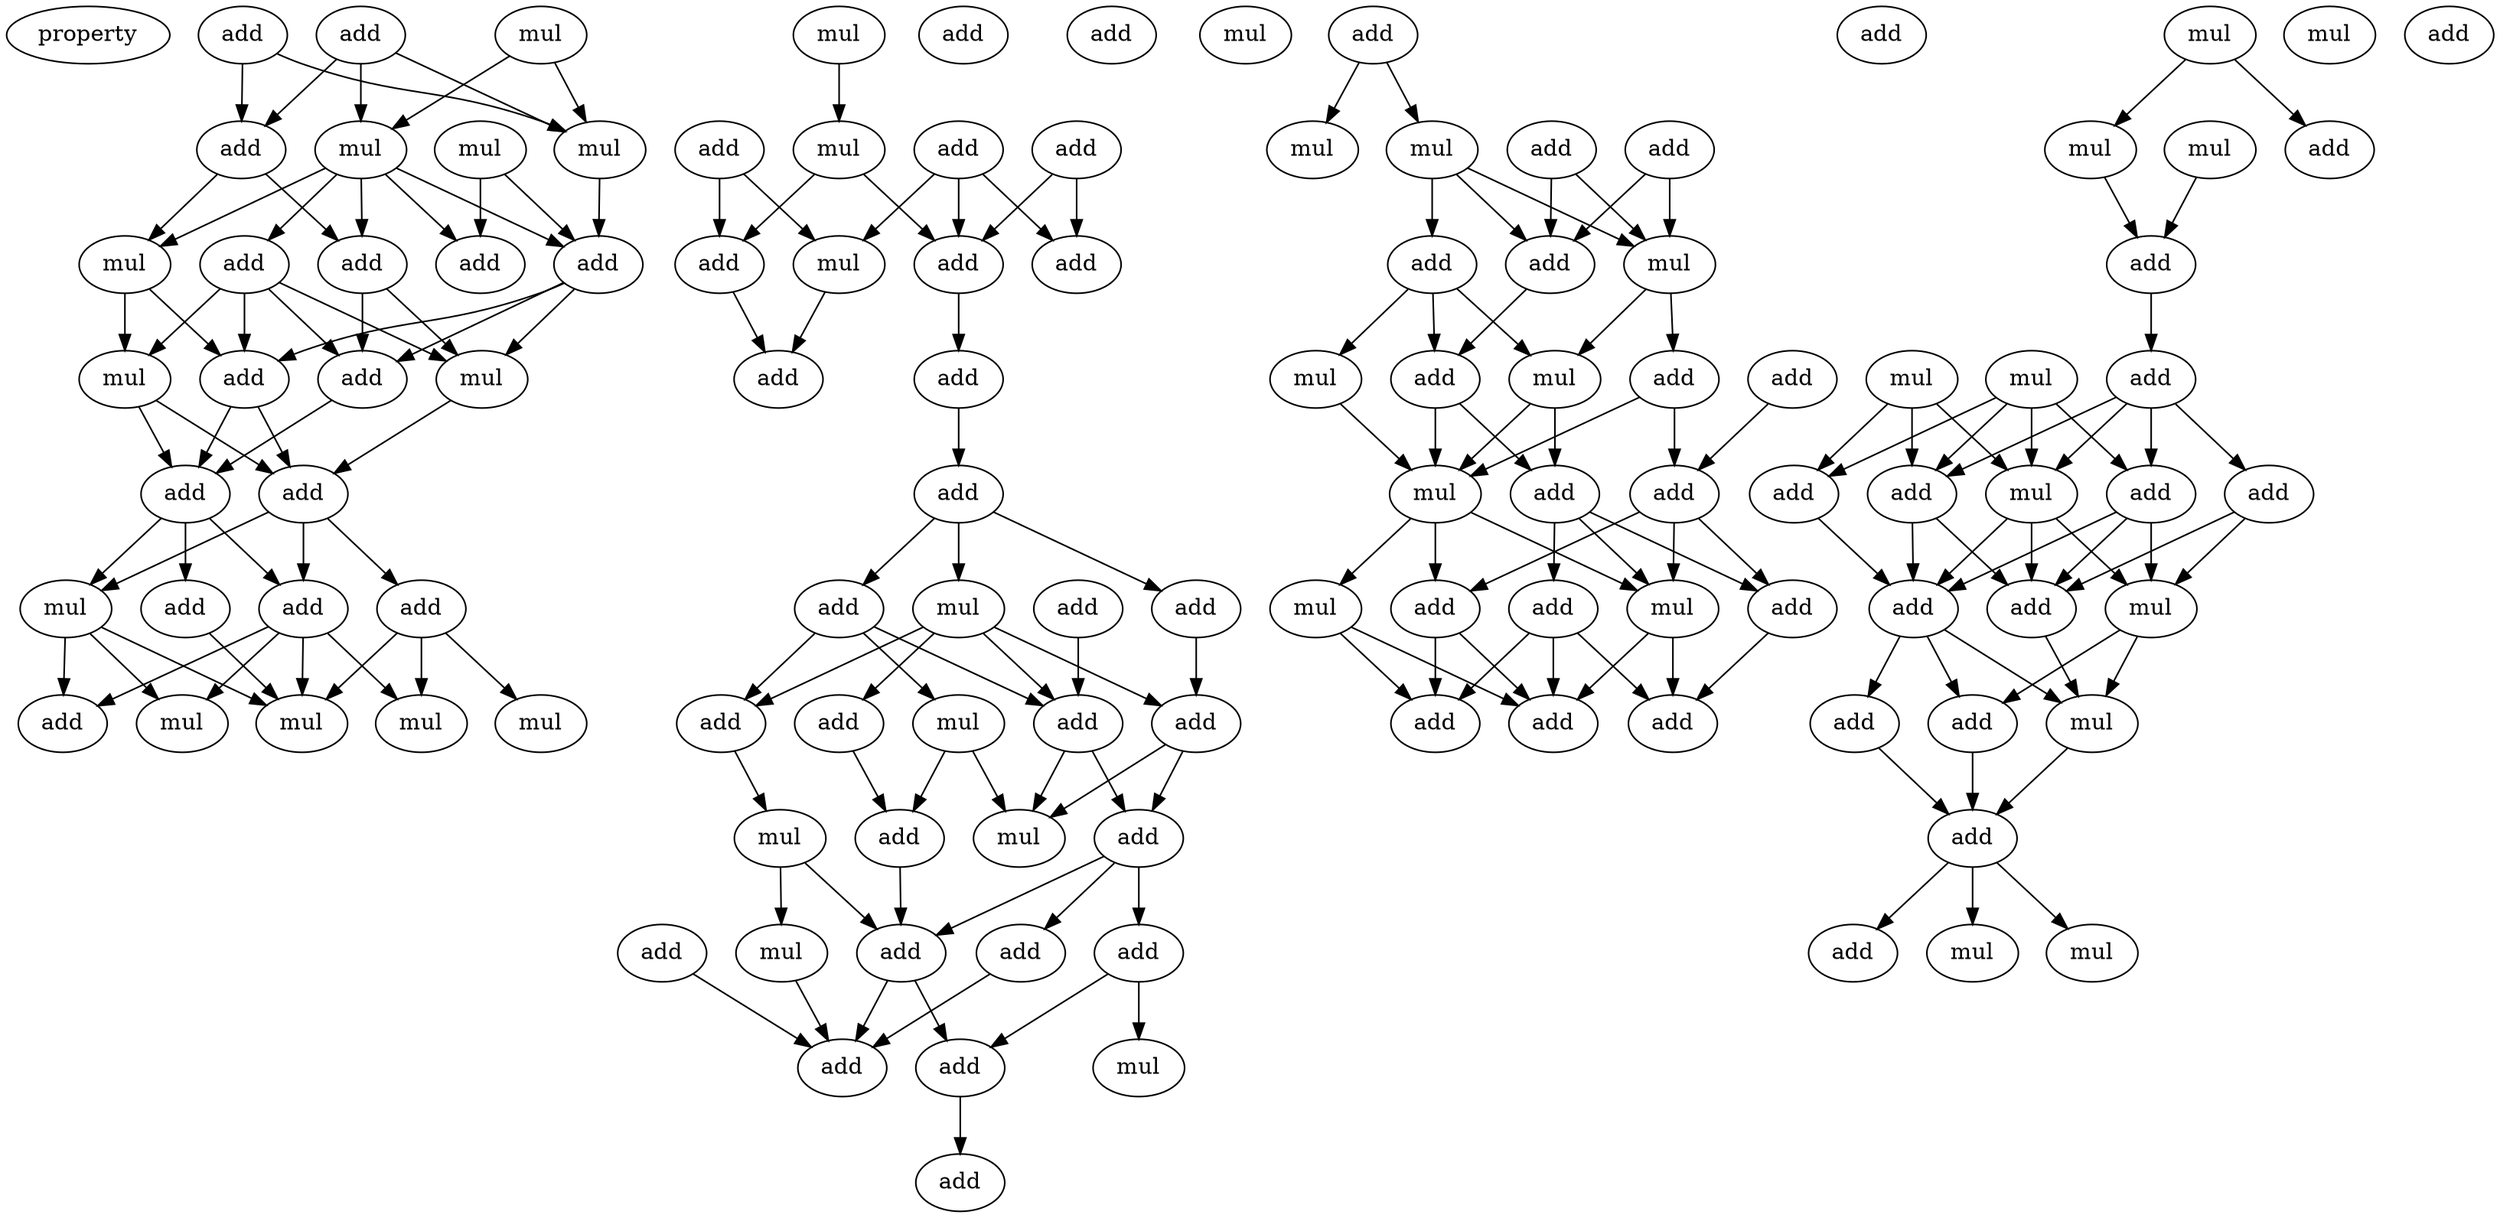 digraph {
    node [fontcolor=black]
    property [mul=2,lf=1.4]
    0 [ label = add ];
    1 [ label = add ];
    2 [ label = mul ];
    3 [ label = mul ];
    4 [ label = add ];
    5 [ label = mul ];
    6 [ label = mul ];
    7 [ label = add ];
    8 [ label = add ];
    9 [ label = add ];
    10 [ label = mul ];
    11 [ label = add ];
    12 [ label = mul ];
    13 [ label = add ];
    14 [ label = add ];
    15 [ label = mul ];
    16 [ label = add ];
    17 [ label = add ];
    18 [ label = mul ];
    19 [ label = add ];
    20 [ label = add ];
    21 [ label = add ];
    22 [ label = mul ];
    23 [ label = mul ];
    24 [ label = mul ];
    25 [ label = mul ];
    26 [ label = add ];
    27 [ label = mul ];
    28 [ label = add ];
    29 [ label = mul ];
    30 [ label = add ];
    31 [ label = add ];
    32 [ label = add ];
    33 [ label = add ];
    34 [ label = mul ];
    35 [ label = add ];
    36 [ label = add ];
    37 [ label = add ];
    38 [ label = add ];
    39 [ label = add ];
    40 [ label = add ];
    41 [ label = add ];
    42 [ label = mul ];
    43 [ label = add ];
    44 [ label = add ];
    45 [ label = add ];
    46 [ label = mul ];
    47 [ label = add ];
    48 [ label = add ];
    49 [ label = add ];
    50 [ label = mul ];
    51 [ label = add ];
    52 [ label = mul ];
    53 [ label = add ];
    54 [ label = add ];
    55 [ label = mul ];
    56 [ label = add ];
    57 [ label = add ];
    58 [ label = add ];
    59 [ label = add ];
    60 [ label = mul ];
    61 [ label = add ];
    62 [ label = add ];
    63 [ label = mul ];
    64 [ label = add ];
    65 [ label = mul ];
    66 [ label = add ];
    67 [ label = mul ];
    68 [ label = add ];
    69 [ label = add ];
    70 [ label = mul ];
    71 [ label = add ];
    72 [ label = add ];
    73 [ label = add ];
    74 [ label = add ];
    75 [ label = add ];
    76 [ label = mul ];
    77 [ label = mul ];
    78 [ label = add ];
    79 [ label = mul ];
    80 [ label = add ];
    81 [ label = add ];
    82 [ label = add ];
    83 [ label = mul ];
    84 [ label = mul ];
    85 [ label = add ];
    86 [ label = add ];
    87 [ label = add ];
    88 [ label = add ];
    89 [ label = mul ];
    90 [ label = mul ];
    91 [ label = mul ];
    92 [ label = mul ];
    93 [ label = add ];
    94 [ label = add ];
    95 [ label = mul ];
    96 [ label = mul ];
    97 [ label = add ];
    98 [ label = add ];
    99 [ label = add ];
    100 [ label = add ];
    101 [ label = add ];
    102 [ label = mul ];
    103 [ label = add ];
    104 [ label = mul ];
    105 [ label = add ];
    106 [ label = add ];
    107 [ label = mul ];
    108 [ label = add ];
    109 [ label = add ];
    110 [ label = add ];
    111 [ label = add ];
    112 [ label = mul ];
    113 [ label = mul ];
    0 -> 4 [ name = 0 ];
    0 -> 5 [ name = 1 ];
    1 -> 3 [ name = 2 ];
    1 -> 4 [ name = 3 ];
    1 -> 5 [ name = 4 ];
    2 -> 3 [ name = 5 ];
    2 -> 5 [ name = 6 ];
    3 -> 7 [ name = 7 ];
    3 -> 8 [ name = 8 ];
    3 -> 9 [ name = 9 ];
    3 -> 10 [ name = 10 ];
    3 -> 11 [ name = 11 ];
    4 -> 8 [ name = 12 ];
    4 -> 10 [ name = 13 ];
    5 -> 7 [ name = 14 ];
    6 -> 7 [ name = 15 ];
    6 -> 9 [ name = 16 ];
    7 -> 13 [ name = 17 ];
    7 -> 14 [ name = 18 ];
    7 -> 15 [ name = 19 ];
    8 -> 13 [ name = 20 ];
    8 -> 15 [ name = 21 ];
    10 -> 12 [ name = 22 ];
    10 -> 14 [ name = 23 ];
    11 -> 12 [ name = 24 ];
    11 -> 13 [ name = 25 ];
    11 -> 14 [ name = 26 ];
    11 -> 15 [ name = 27 ];
    12 -> 16 [ name = 28 ];
    12 -> 17 [ name = 29 ];
    13 -> 17 [ name = 30 ];
    14 -> 16 [ name = 31 ];
    14 -> 17 [ name = 32 ];
    15 -> 16 [ name = 33 ];
    16 -> 18 [ name = 34 ];
    16 -> 20 [ name = 35 ];
    16 -> 21 [ name = 36 ];
    17 -> 18 [ name = 37 ];
    17 -> 19 [ name = 38 ];
    17 -> 20 [ name = 39 ];
    18 -> 23 [ name = 40 ];
    18 -> 24 [ name = 41 ];
    18 -> 26 [ name = 42 ];
    19 -> 23 [ name = 43 ];
    20 -> 23 [ name = 44 ];
    20 -> 24 [ name = 45 ];
    20 -> 25 [ name = 46 ];
    20 -> 26 [ name = 47 ];
    21 -> 22 [ name = 48 ];
    21 -> 23 [ name = 49 ];
    21 -> 25 [ name = 50 ];
    27 -> 29 [ name = 51 ];
    28 -> 34 [ name = 52 ];
    28 -> 35 [ name = 53 ];
    29 -> 35 [ name = 54 ];
    29 -> 36 [ name = 55 ];
    30 -> 33 [ name = 56 ];
    30 -> 36 [ name = 57 ];
    31 -> 33 [ name = 58 ];
    31 -> 34 [ name = 59 ];
    31 -> 36 [ name = 60 ];
    34 -> 38 [ name = 61 ];
    35 -> 38 [ name = 62 ];
    36 -> 39 [ name = 63 ];
    39 -> 40 [ name = 64 ];
    40 -> 42 [ name = 65 ];
    40 -> 43 [ name = 66 ];
    40 -> 44 [ name = 67 ];
    41 -> 48 [ name = 68 ];
    42 -> 45 [ name = 69 ];
    42 -> 47 [ name = 70 ];
    42 -> 48 [ name = 71 ];
    42 -> 49 [ name = 72 ];
    43 -> 46 [ name = 73 ];
    43 -> 47 [ name = 74 ];
    43 -> 48 [ name = 75 ];
    44 -> 45 [ name = 76 ];
    45 -> 52 [ name = 77 ];
    45 -> 53 [ name = 78 ];
    46 -> 51 [ name = 79 ];
    46 -> 52 [ name = 80 ];
    47 -> 50 [ name = 81 ];
    48 -> 52 [ name = 82 ];
    48 -> 53 [ name = 83 ];
    49 -> 51 [ name = 84 ];
    50 -> 55 [ name = 85 ];
    50 -> 56 [ name = 86 ];
    51 -> 56 [ name = 87 ];
    53 -> 56 [ name = 88 ];
    53 -> 57 [ name = 89 ];
    53 -> 58 [ name = 90 ];
    54 -> 61 [ name = 91 ];
    55 -> 61 [ name = 92 ];
    56 -> 59 [ name = 93 ];
    56 -> 61 [ name = 94 ];
    57 -> 59 [ name = 95 ];
    57 -> 60 [ name = 96 ];
    58 -> 61 [ name = 97 ];
    59 -> 62 [ name = 98 ];
    64 -> 65 [ name = 99 ];
    64 -> 67 [ name = 100 ];
    67 -> 70 [ name = 101 ];
    67 -> 71 [ name = 102 ];
    67 -> 72 [ name = 103 ];
    68 -> 70 [ name = 104 ];
    68 -> 72 [ name = 105 ];
    69 -> 70 [ name = 106 ];
    69 -> 72 [ name = 107 ];
    70 -> 75 [ name = 108 ];
    70 -> 77 [ name = 109 ];
    71 -> 73 [ name = 110 ];
    71 -> 76 [ name = 111 ];
    71 -> 77 [ name = 112 ];
    72 -> 73 [ name = 113 ];
    73 -> 78 [ name = 114 ];
    73 -> 79 [ name = 115 ];
    74 -> 80 [ name = 116 ];
    75 -> 79 [ name = 117 ];
    75 -> 80 [ name = 118 ];
    76 -> 79 [ name = 119 ];
    77 -> 78 [ name = 120 ];
    77 -> 79 [ name = 121 ];
    78 -> 82 [ name = 122 ];
    78 -> 84 [ name = 123 ];
    78 -> 85 [ name = 124 ];
    79 -> 81 [ name = 125 ];
    79 -> 83 [ name = 126 ];
    79 -> 84 [ name = 127 ];
    80 -> 81 [ name = 128 ];
    80 -> 84 [ name = 129 ];
    80 -> 85 [ name = 130 ];
    81 -> 87 [ name = 131 ];
    81 -> 88 [ name = 132 ];
    82 -> 86 [ name = 133 ];
    82 -> 87 [ name = 134 ];
    82 -> 88 [ name = 135 ];
    83 -> 87 [ name = 136 ];
    83 -> 88 [ name = 137 ];
    84 -> 86 [ name = 138 ];
    84 -> 88 [ name = 139 ];
    85 -> 86 [ name = 140 ];
    89 -> 90 [ name = 141 ];
    89 -> 93 [ name = 142 ];
    90 -> 94 [ name = 143 ];
    92 -> 94 [ name = 144 ];
    94 -> 97 [ name = 145 ];
    95 -> 98 [ name = 146 ];
    95 -> 100 [ name = 147 ];
    95 -> 101 [ name = 148 ];
    95 -> 102 [ name = 149 ];
    96 -> 100 [ name = 150 ];
    96 -> 101 [ name = 151 ];
    96 -> 102 [ name = 152 ];
    97 -> 98 [ name = 153 ];
    97 -> 99 [ name = 154 ];
    97 -> 100 [ name = 155 ];
    97 -> 102 [ name = 156 ];
    98 -> 103 [ name = 157 ];
    98 -> 104 [ name = 158 ];
    98 -> 105 [ name = 159 ];
    99 -> 104 [ name = 160 ];
    99 -> 105 [ name = 161 ];
    100 -> 103 [ name = 162 ];
    100 -> 105 [ name = 163 ];
    101 -> 103 [ name = 164 ];
    102 -> 103 [ name = 165 ];
    102 -> 104 [ name = 166 ];
    102 -> 105 [ name = 167 ];
    103 -> 106 [ name = 168 ];
    103 -> 107 [ name = 169 ];
    103 -> 108 [ name = 170 ];
    104 -> 107 [ name = 171 ];
    104 -> 108 [ name = 172 ];
    105 -> 107 [ name = 173 ];
    106 -> 109 [ name = 174 ];
    107 -> 109 [ name = 175 ];
    108 -> 109 [ name = 176 ];
    109 -> 111 [ name = 177 ];
    109 -> 112 [ name = 178 ];
    109 -> 113 [ name = 179 ];
}
